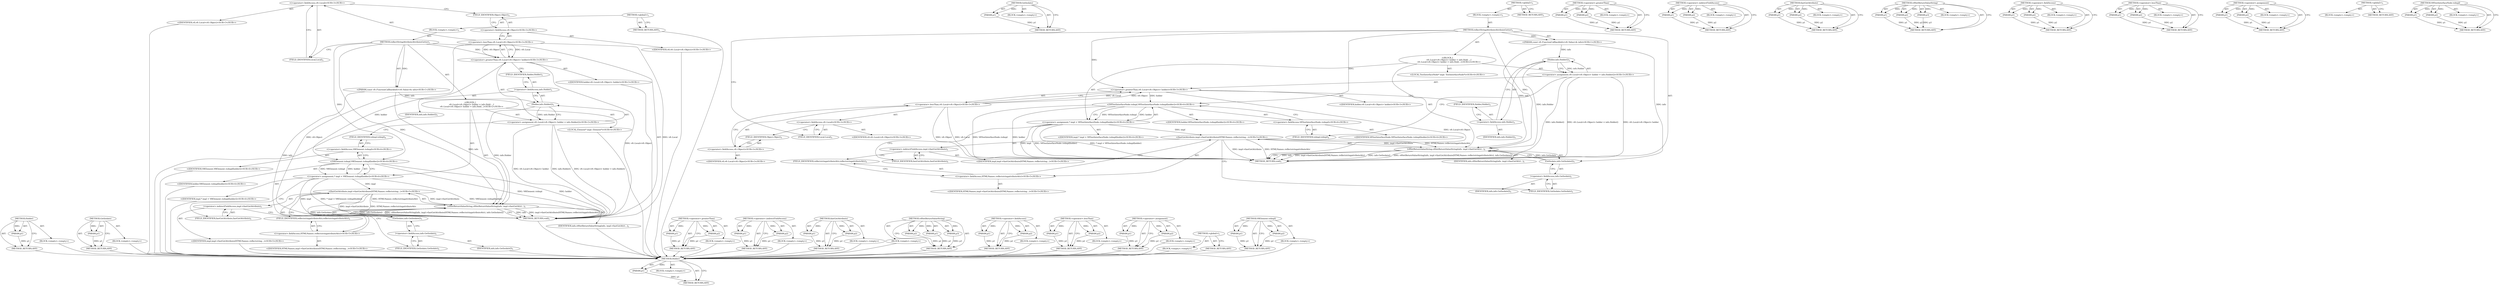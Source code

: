 digraph "V8TestInterfaceNode.toImpl" {
vulnerable_87 [label=<(METHOD,Holder)>];
vulnerable_88 [label=<(PARAM,p1)>];
vulnerable_89 [label=<(BLOCK,&lt;empty&gt;,&lt;empty&gt;)>];
vulnerable_90 [label=<(METHOD_RETURN,ANY)>];
vulnerable_112 [label=<(METHOD,GetIsolate)>];
vulnerable_113 [label=<(PARAM,p1)>];
vulnerable_114 [label=<(BLOCK,&lt;empty&gt;,&lt;empty&gt;)>];
vulnerable_115 [label=<(METHOD_RETURN,ANY)>];
vulnerable_6 [label=<(METHOD,&lt;global&gt;)<SUB>1</SUB>>];
vulnerable_7 [label=<(BLOCK,&lt;empty&gt;,&lt;empty&gt;)<SUB>1</SUB>>];
vulnerable_8 [label=<(METHOD,reflectStringAttributeAttributeGetter)<SUB>1</SUB>>];
vulnerable_9 [label="<(PARAM,const v8::FunctionCallbackInfo&lt;v8::Value&gt;&amp; info)<SUB>1</SUB>>"];
vulnerable_10 [label="<(BLOCK,{
     v8::Local&lt;v8::Object&gt; holder = info.Hold...,{
     v8::Local&lt;v8::Object&gt; holder = info.Hold...)<SUB>2</SUB>>"];
vulnerable_11 [label="<(&lt;operator&gt;.assignment,v8::Local&lt;v8::Object&gt; holder = info.Holder())<SUB>3</SUB>>"];
vulnerable_12 [label="<(&lt;operator&gt;.greaterThan,v8::Local&lt;v8::Object&gt; holder)<SUB>3</SUB>>"];
vulnerable_13 [label="<(&lt;operator&gt;.lessThan,v8::Local&lt;v8::Object)<SUB>3</SUB>>"];
vulnerable_14 [label="<(&lt;operator&gt;.fieldAccess,v8::Local)<SUB>3</SUB>>"];
vulnerable_15 [label="<(IDENTIFIER,v8,v8::Local&lt;v8::Object)<SUB>3</SUB>>"];
vulnerable_16 [label=<(FIELD_IDENTIFIER,Local,Local)<SUB>3</SUB>>];
vulnerable_17 [label="<(&lt;operator&gt;.fieldAccess,v8::Object)<SUB>3</SUB>>"];
vulnerable_18 [label="<(IDENTIFIER,v8,v8::Local&lt;v8::Object)<SUB>3</SUB>>"];
vulnerable_19 [label=<(FIELD_IDENTIFIER,Object,Object)<SUB>3</SUB>>];
vulnerable_20 [label="<(IDENTIFIER,holder,v8::Local&lt;v8::Object&gt; holder)<SUB>3</SUB>>"];
vulnerable_21 [label=<(Holder,info.Holder())<SUB>3</SUB>>];
vulnerable_22 [label=<(&lt;operator&gt;.fieldAccess,info.Holder)<SUB>3</SUB>>];
vulnerable_23 [label=<(IDENTIFIER,info,info.Holder())<SUB>3</SUB>>];
vulnerable_24 [label=<(FIELD_IDENTIFIER,Holder,Holder)<SUB>3</SUB>>];
vulnerable_25 [label="<(LOCAL,Element* impl: Element*)<SUB>4</SUB>>"];
vulnerable_26 [label="<(&lt;operator&gt;.assignment,* impl = V8Element::toImpl(holder))<SUB>4</SUB>>"];
vulnerable_27 [label="<(IDENTIFIER,impl,* impl = V8Element::toImpl(holder))<SUB>4</SUB>>"];
vulnerable_28 [label="<(V8Element.toImpl,V8Element::toImpl(holder))<SUB>4</SUB>>"];
vulnerable_29 [label="<(&lt;operator&gt;.fieldAccess,V8Element::toImpl)<SUB>4</SUB>>"];
vulnerable_30 [label="<(IDENTIFIER,V8Element,V8Element::toImpl(holder))<SUB>4</SUB>>"];
vulnerable_31 [label=<(FIELD_IDENTIFIER,toImpl,toImpl)<SUB>4</SUB>>];
vulnerable_32 [label="<(IDENTIFIER,holder,V8Element::toImpl(holder))<SUB>4</SUB>>"];
vulnerable_33 [label=<(v8SetReturnValueString,v8SetReturnValueString(info, impl-&gt;fastGetAttri...)<SUB>5</SUB>>];
vulnerable_34 [label=<(IDENTIFIER,info,v8SetReturnValueString(info, impl-&gt;fastGetAttri...)<SUB>5</SUB>>];
vulnerable_35 [label="<(fastGetAttribute,impl-&gt;fastGetAttribute(HTMLNames::reflectstring...)<SUB>5</SUB>>"];
vulnerable_36 [label=<(&lt;operator&gt;.indirectFieldAccess,impl-&gt;fastGetAttribute)<SUB>5</SUB>>];
vulnerable_37 [label="<(IDENTIFIER,impl,impl-&gt;fastGetAttribute(HTMLNames::reflectstring...)<SUB>5</SUB>>"];
vulnerable_38 [label=<(FIELD_IDENTIFIER,fastGetAttribute,fastGetAttribute)<SUB>5</SUB>>];
vulnerable_39 [label="<(&lt;operator&gt;.fieldAccess,HTMLNames::reflectstringattributeAttr)<SUB>5</SUB>>"];
vulnerable_40 [label="<(IDENTIFIER,HTMLNames,impl-&gt;fastGetAttribute(HTMLNames::reflectstring...)<SUB>5</SUB>>"];
vulnerable_41 [label=<(FIELD_IDENTIFIER,reflectstringattributeAttr,reflectstringattributeAttr)<SUB>5</SUB>>];
vulnerable_42 [label=<(GetIsolate,info.GetIsolate())<SUB>5</SUB>>];
vulnerable_43 [label=<(&lt;operator&gt;.fieldAccess,info.GetIsolate)<SUB>5</SUB>>];
vulnerable_44 [label=<(IDENTIFIER,info,info.GetIsolate())<SUB>5</SUB>>];
vulnerable_45 [label=<(FIELD_IDENTIFIER,GetIsolate,GetIsolate)<SUB>5</SUB>>];
vulnerable_46 [label=<(METHOD_RETURN,void)<SUB>1</SUB>>];
vulnerable_48 [label=<(METHOD_RETURN,ANY)<SUB>1</SUB>>];
vulnerable_72 [label=<(METHOD,&lt;operator&gt;.greaterThan)>];
vulnerable_73 [label=<(PARAM,p1)>];
vulnerable_74 [label=<(PARAM,p2)>];
vulnerable_75 [label=<(BLOCK,&lt;empty&gt;,&lt;empty&gt;)>];
vulnerable_76 [label=<(METHOD_RETURN,ANY)>];
vulnerable_107 [label=<(METHOD,&lt;operator&gt;.indirectFieldAccess)>];
vulnerable_108 [label=<(PARAM,p1)>];
vulnerable_109 [label=<(PARAM,p2)>];
vulnerable_110 [label=<(BLOCK,&lt;empty&gt;,&lt;empty&gt;)>];
vulnerable_111 [label=<(METHOD_RETURN,ANY)>];
vulnerable_102 [label=<(METHOD,fastGetAttribute)>];
vulnerable_103 [label=<(PARAM,p1)>];
vulnerable_104 [label=<(PARAM,p2)>];
vulnerable_105 [label=<(BLOCK,&lt;empty&gt;,&lt;empty&gt;)>];
vulnerable_106 [label=<(METHOD_RETURN,ANY)>];
vulnerable_96 [label=<(METHOD,v8SetReturnValueString)>];
vulnerable_97 [label=<(PARAM,p1)>];
vulnerable_98 [label=<(PARAM,p2)>];
vulnerable_99 [label=<(PARAM,p3)>];
vulnerable_100 [label=<(BLOCK,&lt;empty&gt;,&lt;empty&gt;)>];
vulnerable_101 [label=<(METHOD_RETURN,ANY)>];
vulnerable_82 [label=<(METHOD,&lt;operator&gt;.fieldAccess)>];
vulnerable_83 [label=<(PARAM,p1)>];
vulnerable_84 [label=<(PARAM,p2)>];
vulnerable_85 [label=<(BLOCK,&lt;empty&gt;,&lt;empty&gt;)>];
vulnerable_86 [label=<(METHOD_RETURN,ANY)>];
vulnerable_77 [label=<(METHOD,&lt;operator&gt;.lessThan)>];
vulnerable_78 [label=<(PARAM,p1)>];
vulnerable_79 [label=<(PARAM,p2)>];
vulnerable_80 [label=<(BLOCK,&lt;empty&gt;,&lt;empty&gt;)>];
vulnerable_81 [label=<(METHOD_RETURN,ANY)>];
vulnerable_67 [label=<(METHOD,&lt;operator&gt;.assignment)>];
vulnerable_68 [label=<(PARAM,p1)>];
vulnerable_69 [label=<(PARAM,p2)>];
vulnerable_70 [label=<(BLOCK,&lt;empty&gt;,&lt;empty&gt;)>];
vulnerable_71 [label=<(METHOD_RETURN,ANY)>];
vulnerable_61 [label=<(METHOD,&lt;global&gt;)<SUB>1</SUB>>];
vulnerable_62 [label=<(BLOCK,&lt;empty&gt;,&lt;empty&gt;)>];
vulnerable_63 [label=<(METHOD_RETURN,ANY)>];
vulnerable_91 [label=<(METHOD,V8Element.toImpl)>];
vulnerable_92 [label=<(PARAM,p1)>];
vulnerable_93 [label=<(PARAM,p2)>];
vulnerable_94 [label=<(BLOCK,&lt;empty&gt;,&lt;empty&gt;)>];
vulnerable_95 [label=<(METHOD_RETURN,ANY)>];
fixed_87 [label=<(METHOD,Holder)>];
fixed_88 [label=<(PARAM,p1)>];
fixed_89 [label=<(BLOCK,&lt;empty&gt;,&lt;empty&gt;)>];
fixed_90 [label=<(METHOD_RETURN,ANY)>];
fixed_112 [label=<(METHOD,GetIsolate)>];
fixed_113 [label=<(PARAM,p1)>];
fixed_114 [label=<(BLOCK,&lt;empty&gt;,&lt;empty&gt;)>];
fixed_115 [label=<(METHOD_RETURN,ANY)>];
fixed_6 [label=<(METHOD,&lt;global&gt;)<SUB>1</SUB>>];
fixed_7 [label=<(BLOCK,&lt;empty&gt;,&lt;empty&gt;)<SUB>1</SUB>>];
fixed_8 [label=<(METHOD,reflectStringAttributeAttributeGetter)<SUB>1</SUB>>];
fixed_9 [label="<(PARAM,const v8::FunctionCallbackInfo&lt;v8::Value&gt;&amp; info)<SUB>1</SUB>>"];
fixed_10 [label="<(BLOCK,{
     v8::Local&lt;v8::Object&gt; holder = info.Hold...,{
     v8::Local&lt;v8::Object&gt; holder = info.Hold...)<SUB>2</SUB>>"];
fixed_11 [label="<(&lt;operator&gt;.assignment,v8::Local&lt;v8::Object&gt; holder = info.Holder())<SUB>3</SUB>>"];
fixed_12 [label="<(&lt;operator&gt;.greaterThan,v8::Local&lt;v8::Object&gt; holder)<SUB>3</SUB>>"];
fixed_13 [label="<(&lt;operator&gt;.lessThan,v8::Local&lt;v8::Object)<SUB>3</SUB>>"];
fixed_14 [label="<(&lt;operator&gt;.fieldAccess,v8::Local)<SUB>3</SUB>>"];
fixed_15 [label="<(IDENTIFIER,v8,v8::Local&lt;v8::Object)<SUB>3</SUB>>"];
fixed_16 [label=<(FIELD_IDENTIFIER,Local,Local)<SUB>3</SUB>>];
fixed_17 [label="<(&lt;operator&gt;.fieldAccess,v8::Object)<SUB>3</SUB>>"];
fixed_18 [label="<(IDENTIFIER,v8,v8::Local&lt;v8::Object)<SUB>3</SUB>>"];
fixed_19 [label=<(FIELD_IDENTIFIER,Object,Object)<SUB>3</SUB>>];
fixed_20 [label="<(IDENTIFIER,holder,v8::Local&lt;v8::Object&gt; holder)<SUB>3</SUB>>"];
fixed_21 [label=<(Holder,info.Holder())<SUB>3</SUB>>];
fixed_22 [label=<(&lt;operator&gt;.fieldAccess,info.Holder)<SUB>3</SUB>>];
fixed_23 [label=<(IDENTIFIER,info,info.Holder())<SUB>3</SUB>>];
fixed_24 [label=<(FIELD_IDENTIFIER,Holder,Holder)<SUB>3</SUB>>];
fixed_25 [label="<(LOCAL,TestInterfaceNode* impl: TestInterfaceNode*)<SUB>4</SUB>>"];
fixed_26 [label="<(&lt;operator&gt;.assignment,* impl = V8TestInterfaceNode::toImpl(holder))<SUB>4</SUB>>"];
fixed_27 [label="<(IDENTIFIER,impl,* impl = V8TestInterfaceNode::toImpl(holder))<SUB>4</SUB>>"];
fixed_28 [label="<(V8TestInterfaceNode.toImpl,V8TestInterfaceNode::toImpl(holder))<SUB>4</SUB>>"];
fixed_29 [label="<(&lt;operator&gt;.fieldAccess,V8TestInterfaceNode::toImpl)<SUB>4</SUB>>"];
fixed_30 [label="<(IDENTIFIER,V8TestInterfaceNode,V8TestInterfaceNode::toImpl(holder))<SUB>4</SUB>>"];
fixed_31 [label=<(FIELD_IDENTIFIER,toImpl,toImpl)<SUB>4</SUB>>];
fixed_32 [label="<(IDENTIFIER,holder,V8TestInterfaceNode::toImpl(holder))<SUB>4</SUB>>"];
fixed_33 [label=<(v8SetReturnValueString,v8SetReturnValueString(info, impl-&gt;fastGetAttri...)<SUB>5</SUB>>];
fixed_34 [label=<(IDENTIFIER,info,v8SetReturnValueString(info, impl-&gt;fastGetAttri...)<SUB>5</SUB>>];
fixed_35 [label="<(fastGetAttribute,impl-&gt;fastGetAttribute(HTMLNames::reflectstring...)<SUB>5</SUB>>"];
fixed_36 [label=<(&lt;operator&gt;.indirectFieldAccess,impl-&gt;fastGetAttribute)<SUB>5</SUB>>];
fixed_37 [label="<(IDENTIFIER,impl,impl-&gt;fastGetAttribute(HTMLNames::reflectstring...)<SUB>5</SUB>>"];
fixed_38 [label=<(FIELD_IDENTIFIER,fastGetAttribute,fastGetAttribute)<SUB>5</SUB>>];
fixed_39 [label="<(&lt;operator&gt;.fieldAccess,HTMLNames::reflectstringattributeAttr)<SUB>5</SUB>>"];
fixed_40 [label="<(IDENTIFIER,HTMLNames,impl-&gt;fastGetAttribute(HTMLNames::reflectstring...)<SUB>5</SUB>>"];
fixed_41 [label=<(FIELD_IDENTIFIER,reflectstringattributeAttr,reflectstringattributeAttr)<SUB>5</SUB>>];
fixed_42 [label=<(GetIsolate,info.GetIsolate())<SUB>5</SUB>>];
fixed_43 [label=<(&lt;operator&gt;.fieldAccess,info.GetIsolate)<SUB>5</SUB>>];
fixed_44 [label=<(IDENTIFIER,info,info.GetIsolate())<SUB>5</SUB>>];
fixed_45 [label=<(FIELD_IDENTIFIER,GetIsolate,GetIsolate)<SUB>5</SUB>>];
fixed_46 [label=<(METHOD_RETURN,void)<SUB>1</SUB>>];
fixed_48 [label=<(METHOD_RETURN,ANY)<SUB>1</SUB>>];
fixed_72 [label=<(METHOD,&lt;operator&gt;.greaterThan)>];
fixed_73 [label=<(PARAM,p1)>];
fixed_74 [label=<(PARAM,p2)>];
fixed_75 [label=<(BLOCK,&lt;empty&gt;,&lt;empty&gt;)>];
fixed_76 [label=<(METHOD_RETURN,ANY)>];
fixed_107 [label=<(METHOD,&lt;operator&gt;.indirectFieldAccess)>];
fixed_108 [label=<(PARAM,p1)>];
fixed_109 [label=<(PARAM,p2)>];
fixed_110 [label=<(BLOCK,&lt;empty&gt;,&lt;empty&gt;)>];
fixed_111 [label=<(METHOD_RETURN,ANY)>];
fixed_102 [label=<(METHOD,fastGetAttribute)>];
fixed_103 [label=<(PARAM,p1)>];
fixed_104 [label=<(PARAM,p2)>];
fixed_105 [label=<(BLOCK,&lt;empty&gt;,&lt;empty&gt;)>];
fixed_106 [label=<(METHOD_RETURN,ANY)>];
fixed_96 [label=<(METHOD,v8SetReturnValueString)>];
fixed_97 [label=<(PARAM,p1)>];
fixed_98 [label=<(PARAM,p2)>];
fixed_99 [label=<(PARAM,p3)>];
fixed_100 [label=<(BLOCK,&lt;empty&gt;,&lt;empty&gt;)>];
fixed_101 [label=<(METHOD_RETURN,ANY)>];
fixed_82 [label=<(METHOD,&lt;operator&gt;.fieldAccess)>];
fixed_83 [label=<(PARAM,p1)>];
fixed_84 [label=<(PARAM,p2)>];
fixed_85 [label=<(BLOCK,&lt;empty&gt;,&lt;empty&gt;)>];
fixed_86 [label=<(METHOD_RETURN,ANY)>];
fixed_77 [label=<(METHOD,&lt;operator&gt;.lessThan)>];
fixed_78 [label=<(PARAM,p1)>];
fixed_79 [label=<(PARAM,p2)>];
fixed_80 [label=<(BLOCK,&lt;empty&gt;,&lt;empty&gt;)>];
fixed_81 [label=<(METHOD_RETURN,ANY)>];
fixed_67 [label=<(METHOD,&lt;operator&gt;.assignment)>];
fixed_68 [label=<(PARAM,p1)>];
fixed_69 [label=<(PARAM,p2)>];
fixed_70 [label=<(BLOCK,&lt;empty&gt;,&lt;empty&gt;)>];
fixed_71 [label=<(METHOD_RETURN,ANY)>];
fixed_61 [label=<(METHOD,&lt;global&gt;)<SUB>1</SUB>>];
fixed_62 [label=<(BLOCK,&lt;empty&gt;,&lt;empty&gt;)>];
fixed_63 [label=<(METHOD_RETURN,ANY)>];
fixed_91 [label=<(METHOD,V8TestInterfaceNode.toImpl)>];
fixed_92 [label=<(PARAM,p1)>];
fixed_93 [label=<(PARAM,p2)>];
fixed_94 [label=<(BLOCK,&lt;empty&gt;,&lt;empty&gt;)>];
fixed_95 [label=<(METHOD_RETURN,ANY)>];
vulnerable_87 -> vulnerable_88  [key=0, label="AST: "];
vulnerable_87 -> vulnerable_88  [key=1, label="DDG: "];
vulnerable_87 -> vulnerable_89  [key=0, label="AST: "];
vulnerable_87 -> vulnerable_90  [key=0, label="AST: "];
vulnerable_87 -> vulnerable_90  [key=1, label="CFG: "];
vulnerable_88 -> vulnerable_90  [key=0, label="DDG: p1"];
vulnerable_89 -> fixed_87  [key=0];
vulnerable_90 -> fixed_87  [key=0];
vulnerable_112 -> vulnerable_113  [key=0, label="AST: "];
vulnerable_112 -> vulnerable_113  [key=1, label="DDG: "];
vulnerable_112 -> vulnerable_114  [key=0, label="AST: "];
vulnerable_112 -> vulnerable_115  [key=0, label="AST: "];
vulnerable_112 -> vulnerable_115  [key=1, label="CFG: "];
vulnerable_113 -> vulnerable_115  [key=0, label="DDG: p1"];
vulnerable_114 -> fixed_87  [key=0];
vulnerable_115 -> fixed_87  [key=0];
vulnerable_6 -> vulnerable_7  [key=0, label="AST: "];
vulnerable_6 -> vulnerable_48  [key=0, label="AST: "];
vulnerable_6 -> vulnerable_48  [key=1, label="CFG: "];
vulnerable_7 -> vulnerable_8  [key=0, label="AST: "];
vulnerable_8 -> vulnerable_9  [key=0, label="AST: "];
vulnerable_8 -> vulnerable_9  [key=1, label="DDG: "];
vulnerable_8 -> vulnerable_10  [key=0, label="AST: "];
vulnerable_8 -> vulnerable_46  [key=0, label="AST: "];
vulnerable_8 -> vulnerable_16  [key=0, label="CFG: "];
vulnerable_8 -> vulnerable_33  [key=0, label="DDG: "];
vulnerable_8 -> vulnerable_12  [key=0, label="DDG: "];
vulnerable_8 -> vulnerable_28  [key=0, label="DDG: "];
vulnerable_9 -> vulnerable_33  [key=0, label="DDG: info"];
vulnerable_9 -> vulnerable_21  [key=0, label="DDG: info"];
vulnerable_9 -> vulnerable_42  [key=0, label="DDG: info"];
vulnerable_10 -> vulnerable_11  [key=0, label="AST: "];
vulnerable_10 -> vulnerable_25  [key=0, label="AST: "];
vulnerable_10 -> vulnerable_26  [key=0, label="AST: "];
vulnerable_10 -> vulnerable_33  [key=0, label="AST: "];
vulnerable_11 -> vulnerable_12  [key=0, label="AST: "];
vulnerable_11 -> vulnerable_21  [key=0, label="AST: "];
vulnerable_11 -> vulnerable_31  [key=0, label="CFG: "];
vulnerable_11 -> vulnerable_46  [key=0, label="DDG: v8::Local&lt;v8::Object&gt; holder"];
vulnerable_11 -> vulnerable_46  [key=1, label="DDG: info.Holder()"];
vulnerable_11 -> vulnerable_46  [key=2, label="DDG: v8::Local&lt;v8::Object&gt; holder = info.Holder()"];
vulnerable_12 -> vulnerable_13  [key=0, label="AST: "];
vulnerable_12 -> vulnerable_20  [key=0, label="AST: "];
vulnerable_12 -> vulnerable_24  [key=0, label="CFG: "];
vulnerable_12 -> vulnerable_46  [key=0, label="DDG: v8::Local&lt;v8::Object"];
vulnerable_12 -> vulnerable_28  [key=0, label="DDG: holder"];
vulnerable_13 -> vulnerable_14  [key=0, label="AST: "];
vulnerable_13 -> vulnerable_17  [key=0, label="AST: "];
vulnerable_13 -> vulnerable_12  [key=0, label="CFG: "];
vulnerable_13 -> vulnerable_12  [key=1, label="DDG: v8::Local"];
vulnerable_13 -> vulnerable_12  [key=2, label="DDG: v8::Object"];
vulnerable_13 -> vulnerable_46  [key=0, label="DDG: v8::Local"];
vulnerable_13 -> vulnerable_46  [key=1, label="DDG: v8::Object"];
vulnerable_14 -> vulnerable_15  [key=0, label="AST: "];
vulnerable_14 -> vulnerable_16  [key=0, label="AST: "];
vulnerable_14 -> vulnerable_19  [key=0, label="CFG: "];
vulnerable_15 -> fixed_87  [key=0];
vulnerable_16 -> vulnerable_14  [key=0, label="CFG: "];
vulnerable_17 -> vulnerable_18  [key=0, label="AST: "];
vulnerable_17 -> vulnerable_19  [key=0, label="AST: "];
vulnerable_17 -> vulnerable_13  [key=0, label="CFG: "];
vulnerable_18 -> fixed_87  [key=0];
vulnerable_19 -> vulnerable_17  [key=0, label="CFG: "];
vulnerable_20 -> fixed_87  [key=0];
vulnerable_21 -> vulnerable_22  [key=0, label="AST: "];
vulnerable_21 -> vulnerable_11  [key=0, label="CFG: "];
vulnerable_21 -> vulnerable_11  [key=1, label="DDG: info.Holder"];
vulnerable_21 -> vulnerable_33  [key=0, label="DDG: info.Holder"];
vulnerable_22 -> vulnerable_23  [key=0, label="AST: "];
vulnerable_22 -> vulnerable_24  [key=0, label="AST: "];
vulnerable_22 -> vulnerable_21  [key=0, label="CFG: "];
vulnerable_23 -> fixed_87  [key=0];
vulnerable_24 -> vulnerable_22  [key=0, label="CFG: "];
vulnerable_25 -> fixed_87  [key=0];
vulnerable_26 -> vulnerable_27  [key=0, label="AST: "];
vulnerable_26 -> vulnerable_28  [key=0, label="AST: "];
vulnerable_26 -> vulnerable_38  [key=0, label="CFG: "];
vulnerable_26 -> vulnerable_46  [key=0, label="DDG: impl"];
vulnerable_26 -> vulnerable_46  [key=1, label="DDG: V8Element::toImpl(holder)"];
vulnerable_26 -> vulnerable_46  [key=2, label="DDG: * impl = V8Element::toImpl(holder)"];
vulnerable_26 -> vulnerable_35  [key=0, label="DDG: impl"];
vulnerable_27 -> fixed_87  [key=0];
vulnerable_28 -> vulnerable_29  [key=0, label="AST: "];
vulnerable_28 -> vulnerable_32  [key=0, label="AST: "];
vulnerable_28 -> vulnerable_26  [key=0, label="CFG: "];
vulnerable_28 -> vulnerable_26  [key=1, label="DDG: V8Element::toImpl"];
vulnerable_28 -> vulnerable_26  [key=2, label="DDG: holder"];
vulnerable_28 -> vulnerable_46  [key=0, label="DDG: V8Element::toImpl"];
vulnerable_28 -> vulnerable_46  [key=1, label="DDG: holder"];
vulnerable_29 -> vulnerable_30  [key=0, label="AST: "];
vulnerable_29 -> vulnerable_31  [key=0, label="AST: "];
vulnerable_29 -> vulnerable_28  [key=0, label="CFG: "];
vulnerable_30 -> fixed_87  [key=0];
vulnerable_31 -> vulnerable_29  [key=0, label="CFG: "];
vulnerable_32 -> fixed_87  [key=0];
vulnerable_33 -> vulnerable_34  [key=0, label="AST: "];
vulnerable_33 -> vulnerable_35  [key=0, label="AST: "];
vulnerable_33 -> vulnerable_42  [key=0, label="AST: "];
vulnerable_33 -> vulnerable_46  [key=0, label="CFG: "];
vulnerable_33 -> vulnerable_46  [key=1, label="DDG: info"];
vulnerable_33 -> vulnerable_46  [key=2, label="DDG: impl-&gt;fastGetAttribute(HTMLNames::reflectstringattributeAttr)"];
vulnerable_33 -> vulnerable_46  [key=3, label="DDG: info.GetIsolate()"];
vulnerable_33 -> vulnerable_46  [key=4, label="DDG: v8SetReturnValueString(info, impl-&gt;fastGetAttribute(HTMLNames::reflectstringattributeAttr), info.GetIsolate())"];
vulnerable_34 -> fixed_87  [key=0];
vulnerable_35 -> vulnerable_36  [key=0, label="AST: "];
vulnerable_35 -> vulnerable_39  [key=0, label="AST: "];
vulnerable_35 -> vulnerable_45  [key=0, label="CFG: "];
vulnerable_35 -> vulnerable_46  [key=0, label="DDG: impl-&gt;fastGetAttribute"];
vulnerable_35 -> vulnerable_46  [key=1, label="DDG: HTMLNames::reflectstringattributeAttr"];
vulnerable_35 -> vulnerable_33  [key=0, label="DDG: impl-&gt;fastGetAttribute"];
vulnerable_35 -> vulnerable_33  [key=1, label="DDG: HTMLNames::reflectstringattributeAttr"];
vulnerable_36 -> vulnerable_37  [key=0, label="AST: "];
vulnerable_36 -> vulnerable_38  [key=0, label="AST: "];
vulnerable_36 -> vulnerable_41  [key=0, label="CFG: "];
vulnerable_37 -> fixed_87  [key=0];
vulnerable_38 -> vulnerable_36  [key=0, label="CFG: "];
vulnerable_39 -> vulnerable_40  [key=0, label="AST: "];
vulnerable_39 -> vulnerable_41  [key=0, label="AST: "];
vulnerable_39 -> vulnerable_35  [key=0, label="CFG: "];
vulnerable_40 -> fixed_87  [key=0];
vulnerable_41 -> vulnerable_39  [key=0, label="CFG: "];
vulnerable_42 -> vulnerable_43  [key=0, label="AST: "];
vulnerable_42 -> vulnerable_33  [key=0, label="CFG: "];
vulnerable_42 -> vulnerable_33  [key=1, label="DDG: info.GetIsolate"];
vulnerable_43 -> vulnerable_44  [key=0, label="AST: "];
vulnerable_43 -> vulnerable_45  [key=0, label="AST: "];
vulnerable_43 -> vulnerable_42  [key=0, label="CFG: "];
vulnerable_44 -> fixed_87  [key=0];
vulnerable_45 -> vulnerable_43  [key=0, label="CFG: "];
vulnerable_46 -> fixed_87  [key=0];
vulnerable_48 -> fixed_87  [key=0];
vulnerable_72 -> vulnerable_73  [key=0, label="AST: "];
vulnerable_72 -> vulnerable_73  [key=1, label="DDG: "];
vulnerable_72 -> vulnerable_75  [key=0, label="AST: "];
vulnerable_72 -> vulnerable_74  [key=0, label="AST: "];
vulnerable_72 -> vulnerable_74  [key=1, label="DDG: "];
vulnerable_72 -> vulnerable_76  [key=0, label="AST: "];
vulnerable_72 -> vulnerable_76  [key=1, label="CFG: "];
vulnerable_73 -> vulnerable_76  [key=0, label="DDG: p1"];
vulnerable_74 -> vulnerable_76  [key=0, label="DDG: p2"];
vulnerable_75 -> fixed_87  [key=0];
vulnerable_76 -> fixed_87  [key=0];
vulnerable_107 -> vulnerable_108  [key=0, label="AST: "];
vulnerable_107 -> vulnerable_108  [key=1, label="DDG: "];
vulnerable_107 -> vulnerable_110  [key=0, label="AST: "];
vulnerable_107 -> vulnerable_109  [key=0, label="AST: "];
vulnerable_107 -> vulnerable_109  [key=1, label="DDG: "];
vulnerable_107 -> vulnerable_111  [key=0, label="AST: "];
vulnerable_107 -> vulnerable_111  [key=1, label="CFG: "];
vulnerable_108 -> vulnerable_111  [key=0, label="DDG: p1"];
vulnerable_109 -> vulnerable_111  [key=0, label="DDG: p2"];
vulnerable_110 -> fixed_87  [key=0];
vulnerable_111 -> fixed_87  [key=0];
vulnerable_102 -> vulnerable_103  [key=0, label="AST: "];
vulnerable_102 -> vulnerable_103  [key=1, label="DDG: "];
vulnerable_102 -> vulnerable_105  [key=0, label="AST: "];
vulnerable_102 -> vulnerable_104  [key=0, label="AST: "];
vulnerable_102 -> vulnerable_104  [key=1, label="DDG: "];
vulnerable_102 -> vulnerable_106  [key=0, label="AST: "];
vulnerable_102 -> vulnerable_106  [key=1, label="CFG: "];
vulnerable_103 -> vulnerable_106  [key=0, label="DDG: p1"];
vulnerable_104 -> vulnerable_106  [key=0, label="DDG: p2"];
vulnerable_105 -> fixed_87  [key=0];
vulnerable_106 -> fixed_87  [key=0];
vulnerable_96 -> vulnerable_97  [key=0, label="AST: "];
vulnerable_96 -> vulnerable_97  [key=1, label="DDG: "];
vulnerable_96 -> vulnerable_100  [key=0, label="AST: "];
vulnerable_96 -> vulnerable_98  [key=0, label="AST: "];
vulnerable_96 -> vulnerable_98  [key=1, label="DDG: "];
vulnerable_96 -> vulnerable_101  [key=0, label="AST: "];
vulnerable_96 -> vulnerable_101  [key=1, label="CFG: "];
vulnerable_96 -> vulnerable_99  [key=0, label="AST: "];
vulnerable_96 -> vulnerable_99  [key=1, label="DDG: "];
vulnerable_97 -> vulnerable_101  [key=0, label="DDG: p1"];
vulnerable_98 -> vulnerable_101  [key=0, label="DDG: p2"];
vulnerable_99 -> vulnerable_101  [key=0, label="DDG: p3"];
vulnerable_100 -> fixed_87  [key=0];
vulnerable_101 -> fixed_87  [key=0];
vulnerable_82 -> vulnerable_83  [key=0, label="AST: "];
vulnerable_82 -> vulnerable_83  [key=1, label="DDG: "];
vulnerable_82 -> vulnerable_85  [key=0, label="AST: "];
vulnerable_82 -> vulnerable_84  [key=0, label="AST: "];
vulnerable_82 -> vulnerable_84  [key=1, label="DDG: "];
vulnerable_82 -> vulnerable_86  [key=0, label="AST: "];
vulnerable_82 -> vulnerable_86  [key=1, label="CFG: "];
vulnerable_83 -> vulnerable_86  [key=0, label="DDG: p1"];
vulnerable_84 -> vulnerable_86  [key=0, label="DDG: p2"];
vulnerable_85 -> fixed_87  [key=0];
vulnerable_86 -> fixed_87  [key=0];
vulnerable_77 -> vulnerable_78  [key=0, label="AST: "];
vulnerable_77 -> vulnerable_78  [key=1, label="DDG: "];
vulnerable_77 -> vulnerable_80  [key=0, label="AST: "];
vulnerable_77 -> vulnerable_79  [key=0, label="AST: "];
vulnerable_77 -> vulnerable_79  [key=1, label="DDG: "];
vulnerable_77 -> vulnerable_81  [key=0, label="AST: "];
vulnerable_77 -> vulnerable_81  [key=1, label="CFG: "];
vulnerable_78 -> vulnerable_81  [key=0, label="DDG: p1"];
vulnerable_79 -> vulnerable_81  [key=0, label="DDG: p2"];
vulnerable_80 -> fixed_87  [key=0];
vulnerable_81 -> fixed_87  [key=0];
vulnerable_67 -> vulnerable_68  [key=0, label="AST: "];
vulnerable_67 -> vulnerable_68  [key=1, label="DDG: "];
vulnerable_67 -> vulnerable_70  [key=0, label="AST: "];
vulnerable_67 -> vulnerable_69  [key=0, label="AST: "];
vulnerable_67 -> vulnerable_69  [key=1, label="DDG: "];
vulnerable_67 -> vulnerable_71  [key=0, label="AST: "];
vulnerable_67 -> vulnerable_71  [key=1, label="CFG: "];
vulnerable_68 -> vulnerable_71  [key=0, label="DDG: p1"];
vulnerable_69 -> vulnerable_71  [key=0, label="DDG: p2"];
vulnerable_70 -> fixed_87  [key=0];
vulnerable_71 -> fixed_87  [key=0];
vulnerable_61 -> vulnerable_62  [key=0, label="AST: "];
vulnerable_61 -> vulnerable_63  [key=0, label="AST: "];
vulnerable_61 -> vulnerable_63  [key=1, label="CFG: "];
vulnerable_62 -> fixed_87  [key=0];
vulnerable_63 -> fixed_87  [key=0];
vulnerable_91 -> vulnerable_92  [key=0, label="AST: "];
vulnerable_91 -> vulnerable_92  [key=1, label="DDG: "];
vulnerable_91 -> vulnerable_94  [key=0, label="AST: "];
vulnerable_91 -> vulnerable_93  [key=0, label="AST: "];
vulnerable_91 -> vulnerable_93  [key=1, label="DDG: "];
vulnerable_91 -> vulnerable_95  [key=0, label="AST: "];
vulnerable_91 -> vulnerable_95  [key=1, label="CFG: "];
vulnerable_92 -> vulnerable_95  [key=0, label="DDG: p1"];
vulnerable_93 -> vulnerable_95  [key=0, label="DDG: p2"];
vulnerable_94 -> fixed_87  [key=0];
vulnerable_95 -> fixed_87  [key=0];
fixed_87 -> fixed_88  [key=0, label="AST: "];
fixed_87 -> fixed_88  [key=1, label="DDG: "];
fixed_87 -> fixed_89  [key=0, label="AST: "];
fixed_87 -> fixed_90  [key=0, label="AST: "];
fixed_87 -> fixed_90  [key=1, label="CFG: "];
fixed_88 -> fixed_90  [key=0, label="DDG: p1"];
fixed_112 -> fixed_113  [key=0, label="AST: "];
fixed_112 -> fixed_113  [key=1, label="DDG: "];
fixed_112 -> fixed_114  [key=0, label="AST: "];
fixed_112 -> fixed_115  [key=0, label="AST: "];
fixed_112 -> fixed_115  [key=1, label="CFG: "];
fixed_113 -> fixed_115  [key=0, label="DDG: p1"];
fixed_6 -> fixed_7  [key=0, label="AST: "];
fixed_6 -> fixed_48  [key=0, label="AST: "];
fixed_6 -> fixed_48  [key=1, label="CFG: "];
fixed_7 -> fixed_8  [key=0, label="AST: "];
fixed_8 -> fixed_9  [key=0, label="AST: "];
fixed_8 -> fixed_9  [key=1, label="DDG: "];
fixed_8 -> fixed_10  [key=0, label="AST: "];
fixed_8 -> fixed_46  [key=0, label="AST: "];
fixed_8 -> fixed_16  [key=0, label="CFG: "];
fixed_8 -> fixed_33  [key=0, label="DDG: "];
fixed_8 -> fixed_12  [key=0, label="DDG: "];
fixed_8 -> fixed_28  [key=0, label="DDG: "];
fixed_9 -> fixed_33  [key=0, label="DDG: info"];
fixed_9 -> fixed_21  [key=0, label="DDG: info"];
fixed_9 -> fixed_42  [key=0, label="DDG: info"];
fixed_10 -> fixed_11  [key=0, label="AST: "];
fixed_10 -> fixed_25  [key=0, label="AST: "];
fixed_10 -> fixed_26  [key=0, label="AST: "];
fixed_10 -> fixed_33  [key=0, label="AST: "];
fixed_11 -> fixed_12  [key=0, label="AST: "];
fixed_11 -> fixed_21  [key=0, label="AST: "];
fixed_11 -> fixed_31  [key=0, label="CFG: "];
fixed_11 -> fixed_46  [key=0, label="DDG: v8::Local&lt;v8::Object&gt; holder"];
fixed_11 -> fixed_46  [key=1, label="DDG: info.Holder()"];
fixed_11 -> fixed_46  [key=2, label="DDG: v8::Local&lt;v8::Object&gt; holder = info.Holder()"];
fixed_12 -> fixed_13  [key=0, label="AST: "];
fixed_12 -> fixed_20  [key=0, label="AST: "];
fixed_12 -> fixed_24  [key=0, label="CFG: "];
fixed_12 -> fixed_46  [key=0, label="DDG: v8::Local&lt;v8::Object"];
fixed_12 -> fixed_28  [key=0, label="DDG: holder"];
fixed_13 -> fixed_14  [key=0, label="AST: "];
fixed_13 -> fixed_17  [key=0, label="AST: "];
fixed_13 -> fixed_12  [key=0, label="CFG: "];
fixed_13 -> fixed_12  [key=1, label="DDG: v8::Local"];
fixed_13 -> fixed_12  [key=2, label="DDG: v8::Object"];
fixed_13 -> fixed_46  [key=0, label="DDG: v8::Local"];
fixed_13 -> fixed_46  [key=1, label="DDG: v8::Object"];
fixed_14 -> fixed_15  [key=0, label="AST: "];
fixed_14 -> fixed_16  [key=0, label="AST: "];
fixed_14 -> fixed_19  [key=0, label="CFG: "];
fixed_16 -> fixed_14  [key=0, label="CFG: "];
fixed_17 -> fixed_18  [key=0, label="AST: "];
fixed_17 -> fixed_19  [key=0, label="AST: "];
fixed_17 -> fixed_13  [key=0, label="CFG: "];
fixed_19 -> fixed_17  [key=0, label="CFG: "];
fixed_21 -> fixed_22  [key=0, label="AST: "];
fixed_21 -> fixed_11  [key=0, label="CFG: "];
fixed_21 -> fixed_11  [key=1, label="DDG: info.Holder"];
fixed_21 -> fixed_33  [key=0, label="DDG: info.Holder"];
fixed_22 -> fixed_23  [key=0, label="AST: "];
fixed_22 -> fixed_24  [key=0, label="AST: "];
fixed_22 -> fixed_21  [key=0, label="CFG: "];
fixed_24 -> fixed_22  [key=0, label="CFG: "];
fixed_26 -> fixed_27  [key=0, label="AST: "];
fixed_26 -> fixed_28  [key=0, label="AST: "];
fixed_26 -> fixed_38  [key=0, label="CFG: "];
fixed_26 -> fixed_46  [key=0, label="DDG: impl"];
fixed_26 -> fixed_46  [key=1, label="DDG: V8TestInterfaceNode::toImpl(holder)"];
fixed_26 -> fixed_46  [key=2, label="DDG: * impl = V8TestInterfaceNode::toImpl(holder)"];
fixed_26 -> fixed_35  [key=0, label="DDG: impl"];
fixed_28 -> fixed_29  [key=0, label="AST: "];
fixed_28 -> fixed_32  [key=0, label="AST: "];
fixed_28 -> fixed_26  [key=0, label="CFG: "];
fixed_28 -> fixed_26  [key=1, label="DDG: V8TestInterfaceNode::toImpl"];
fixed_28 -> fixed_26  [key=2, label="DDG: holder"];
fixed_28 -> fixed_46  [key=0, label="DDG: V8TestInterfaceNode::toImpl"];
fixed_28 -> fixed_46  [key=1, label="DDG: holder"];
fixed_29 -> fixed_30  [key=0, label="AST: "];
fixed_29 -> fixed_31  [key=0, label="AST: "];
fixed_29 -> fixed_28  [key=0, label="CFG: "];
fixed_31 -> fixed_29  [key=0, label="CFG: "];
fixed_33 -> fixed_34  [key=0, label="AST: "];
fixed_33 -> fixed_35  [key=0, label="AST: "];
fixed_33 -> fixed_42  [key=0, label="AST: "];
fixed_33 -> fixed_46  [key=0, label="CFG: "];
fixed_33 -> fixed_46  [key=1, label="DDG: info"];
fixed_33 -> fixed_46  [key=2, label="DDG: impl-&gt;fastGetAttribute(HTMLNames::reflectstringattributeAttr)"];
fixed_33 -> fixed_46  [key=3, label="DDG: info.GetIsolate()"];
fixed_33 -> fixed_46  [key=4, label="DDG: v8SetReturnValueString(info, impl-&gt;fastGetAttribute(HTMLNames::reflectstringattributeAttr), info.GetIsolate())"];
fixed_35 -> fixed_36  [key=0, label="AST: "];
fixed_35 -> fixed_39  [key=0, label="AST: "];
fixed_35 -> fixed_45  [key=0, label="CFG: "];
fixed_35 -> fixed_46  [key=0, label="DDG: impl-&gt;fastGetAttribute"];
fixed_35 -> fixed_46  [key=1, label="DDG: HTMLNames::reflectstringattributeAttr"];
fixed_35 -> fixed_33  [key=0, label="DDG: impl-&gt;fastGetAttribute"];
fixed_35 -> fixed_33  [key=1, label="DDG: HTMLNames::reflectstringattributeAttr"];
fixed_36 -> fixed_37  [key=0, label="AST: "];
fixed_36 -> fixed_38  [key=0, label="AST: "];
fixed_36 -> fixed_41  [key=0, label="CFG: "];
fixed_38 -> fixed_36  [key=0, label="CFG: "];
fixed_39 -> fixed_40  [key=0, label="AST: "];
fixed_39 -> fixed_41  [key=0, label="AST: "];
fixed_39 -> fixed_35  [key=0, label="CFG: "];
fixed_41 -> fixed_39  [key=0, label="CFG: "];
fixed_42 -> fixed_43  [key=0, label="AST: "];
fixed_42 -> fixed_33  [key=0, label="CFG: "];
fixed_42 -> fixed_33  [key=1, label="DDG: info.GetIsolate"];
fixed_43 -> fixed_44  [key=0, label="AST: "];
fixed_43 -> fixed_45  [key=0, label="AST: "];
fixed_43 -> fixed_42  [key=0, label="CFG: "];
fixed_45 -> fixed_43  [key=0, label="CFG: "];
fixed_72 -> fixed_73  [key=0, label="AST: "];
fixed_72 -> fixed_73  [key=1, label="DDG: "];
fixed_72 -> fixed_75  [key=0, label="AST: "];
fixed_72 -> fixed_74  [key=0, label="AST: "];
fixed_72 -> fixed_74  [key=1, label="DDG: "];
fixed_72 -> fixed_76  [key=0, label="AST: "];
fixed_72 -> fixed_76  [key=1, label="CFG: "];
fixed_73 -> fixed_76  [key=0, label="DDG: p1"];
fixed_74 -> fixed_76  [key=0, label="DDG: p2"];
fixed_107 -> fixed_108  [key=0, label="AST: "];
fixed_107 -> fixed_108  [key=1, label="DDG: "];
fixed_107 -> fixed_110  [key=0, label="AST: "];
fixed_107 -> fixed_109  [key=0, label="AST: "];
fixed_107 -> fixed_109  [key=1, label="DDG: "];
fixed_107 -> fixed_111  [key=0, label="AST: "];
fixed_107 -> fixed_111  [key=1, label="CFG: "];
fixed_108 -> fixed_111  [key=0, label="DDG: p1"];
fixed_109 -> fixed_111  [key=0, label="DDG: p2"];
fixed_102 -> fixed_103  [key=0, label="AST: "];
fixed_102 -> fixed_103  [key=1, label="DDG: "];
fixed_102 -> fixed_105  [key=0, label="AST: "];
fixed_102 -> fixed_104  [key=0, label="AST: "];
fixed_102 -> fixed_104  [key=1, label="DDG: "];
fixed_102 -> fixed_106  [key=0, label="AST: "];
fixed_102 -> fixed_106  [key=1, label="CFG: "];
fixed_103 -> fixed_106  [key=0, label="DDG: p1"];
fixed_104 -> fixed_106  [key=0, label="DDG: p2"];
fixed_96 -> fixed_97  [key=0, label="AST: "];
fixed_96 -> fixed_97  [key=1, label="DDG: "];
fixed_96 -> fixed_100  [key=0, label="AST: "];
fixed_96 -> fixed_98  [key=0, label="AST: "];
fixed_96 -> fixed_98  [key=1, label="DDG: "];
fixed_96 -> fixed_101  [key=0, label="AST: "];
fixed_96 -> fixed_101  [key=1, label="CFG: "];
fixed_96 -> fixed_99  [key=0, label="AST: "];
fixed_96 -> fixed_99  [key=1, label="DDG: "];
fixed_97 -> fixed_101  [key=0, label="DDG: p1"];
fixed_98 -> fixed_101  [key=0, label="DDG: p2"];
fixed_99 -> fixed_101  [key=0, label="DDG: p3"];
fixed_82 -> fixed_83  [key=0, label="AST: "];
fixed_82 -> fixed_83  [key=1, label="DDG: "];
fixed_82 -> fixed_85  [key=0, label="AST: "];
fixed_82 -> fixed_84  [key=0, label="AST: "];
fixed_82 -> fixed_84  [key=1, label="DDG: "];
fixed_82 -> fixed_86  [key=0, label="AST: "];
fixed_82 -> fixed_86  [key=1, label="CFG: "];
fixed_83 -> fixed_86  [key=0, label="DDG: p1"];
fixed_84 -> fixed_86  [key=0, label="DDG: p2"];
fixed_77 -> fixed_78  [key=0, label="AST: "];
fixed_77 -> fixed_78  [key=1, label="DDG: "];
fixed_77 -> fixed_80  [key=0, label="AST: "];
fixed_77 -> fixed_79  [key=0, label="AST: "];
fixed_77 -> fixed_79  [key=1, label="DDG: "];
fixed_77 -> fixed_81  [key=0, label="AST: "];
fixed_77 -> fixed_81  [key=1, label="CFG: "];
fixed_78 -> fixed_81  [key=0, label="DDG: p1"];
fixed_79 -> fixed_81  [key=0, label="DDG: p2"];
fixed_67 -> fixed_68  [key=0, label="AST: "];
fixed_67 -> fixed_68  [key=1, label="DDG: "];
fixed_67 -> fixed_70  [key=0, label="AST: "];
fixed_67 -> fixed_69  [key=0, label="AST: "];
fixed_67 -> fixed_69  [key=1, label="DDG: "];
fixed_67 -> fixed_71  [key=0, label="AST: "];
fixed_67 -> fixed_71  [key=1, label="CFG: "];
fixed_68 -> fixed_71  [key=0, label="DDG: p1"];
fixed_69 -> fixed_71  [key=0, label="DDG: p2"];
fixed_61 -> fixed_62  [key=0, label="AST: "];
fixed_61 -> fixed_63  [key=0, label="AST: "];
fixed_61 -> fixed_63  [key=1, label="CFG: "];
fixed_91 -> fixed_92  [key=0, label="AST: "];
fixed_91 -> fixed_92  [key=1, label="DDG: "];
fixed_91 -> fixed_94  [key=0, label="AST: "];
fixed_91 -> fixed_93  [key=0, label="AST: "];
fixed_91 -> fixed_93  [key=1, label="DDG: "];
fixed_91 -> fixed_95  [key=0, label="AST: "];
fixed_91 -> fixed_95  [key=1, label="CFG: "];
fixed_92 -> fixed_95  [key=0, label="DDG: p1"];
fixed_93 -> fixed_95  [key=0, label="DDG: p2"];
}
